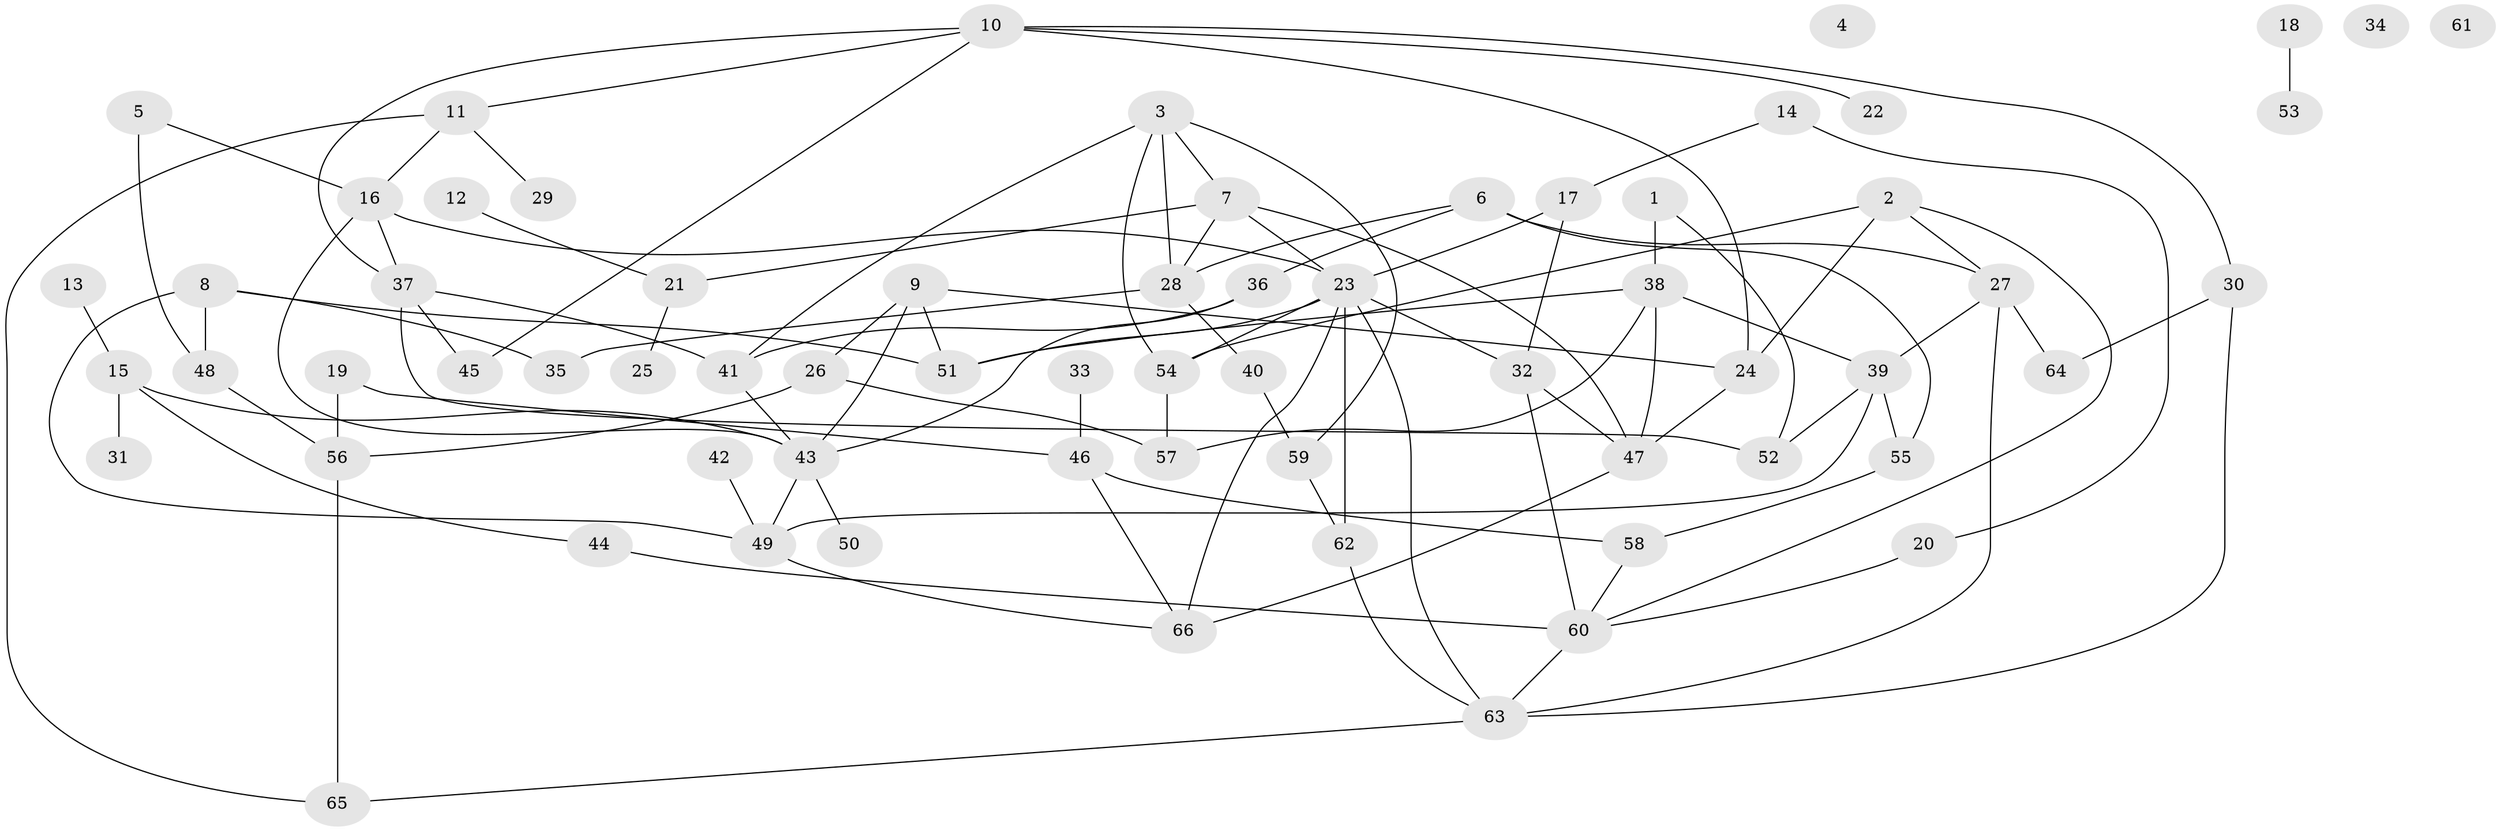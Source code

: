 // Generated by graph-tools (version 1.1) at 2025/33/03/09/25 02:33:38]
// undirected, 66 vertices, 105 edges
graph export_dot {
graph [start="1"]
  node [color=gray90,style=filled];
  1;
  2;
  3;
  4;
  5;
  6;
  7;
  8;
  9;
  10;
  11;
  12;
  13;
  14;
  15;
  16;
  17;
  18;
  19;
  20;
  21;
  22;
  23;
  24;
  25;
  26;
  27;
  28;
  29;
  30;
  31;
  32;
  33;
  34;
  35;
  36;
  37;
  38;
  39;
  40;
  41;
  42;
  43;
  44;
  45;
  46;
  47;
  48;
  49;
  50;
  51;
  52;
  53;
  54;
  55;
  56;
  57;
  58;
  59;
  60;
  61;
  62;
  63;
  64;
  65;
  66;
  1 -- 38;
  1 -- 52;
  2 -- 24;
  2 -- 27;
  2 -- 54;
  2 -- 60;
  3 -- 7;
  3 -- 28;
  3 -- 41;
  3 -- 54;
  3 -- 59;
  5 -- 16;
  5 -- 48;
  6 -- 27;
  6 -- 28;
  6 -- 36;
  6 -- 55;
  7 -- 21;
  7 -- 23;
  7 -- 28;
  7 -- 47;
  8 -- 35;
  8 -- 48;
  8 -- 49;
  8 -- 51;
  9 -- 24;
  9 -- 26;
  9 -- 43;
  9 -- 51;
  10 -- 11;
  10 -- 22;
  10 -- 24;
  10 -- 30;
  10 -- 37;
  10 -- 45;
  11 -- 16;
  11 -- 29;
  11 -- 65;
  12 -- 21;
  13 -- 15;
  14 -- 17;
  14 -- 20;
  15 -- 31;
  15 -- 43;
  15 -- 44;
  16 -- 23;
  16 -- 37;
  16 -- 43;
  17 -- 23;
  17 -- 32;
  18 -- 53;
  19 -- 46;
  19 -- 56;
  20 -- 60;
  21 -- 25;
  23 -- 32;
  23 -- 51;
  23 -- 54;
  23 -- 62;
  23 -- 63;
  23 -- 66;
  24 -- 47;
  26 -- 56;
  26 -- 57;
  27 -- 39;
  27 -- 63;
  27 -- 64;
  28 -- 35;
  28 -- 40;
  30 -- 63;
  30 -- 64;
  32 -- 47;
  32 -- 60;
  33 -- 46;
  36 -- 41;
  36 -- 43;
  37 -- 41;
  37 -- 45;
  37 -- 52;
  38 -- 39;
  38 -- 47;
  38 -- 51;
  38 -- 57;
  39 -- 49;
  39 -- 52;
  39 -- 55;
  40 -- 59;
  41 -- 43;
  42 -- 49;
  43 -- 49;
  43 -- 50;
  44 -- 60;
  46 -- 58;
  46 -- 66;
  47 -- 66;
  48 -- 56;
  49 -- 66;
  54 -- 57;
  55 -- 58;
  56 -- 65;
  58 -- 60;
  59 -- 62;
  60 -- 63;
  62 -- 63;
  63 -- 65;
}
